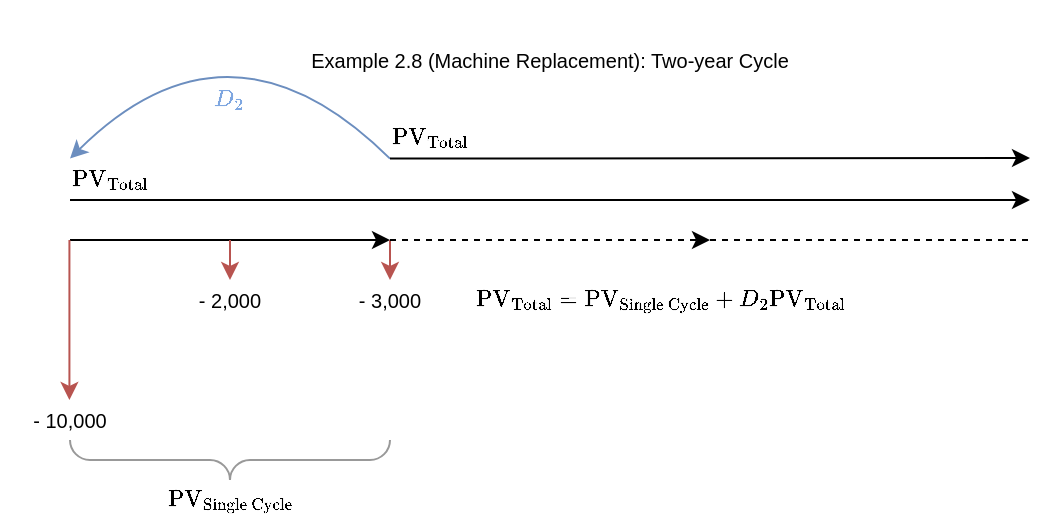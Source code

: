 <mxfile version="14.6.13" type="device"><diagram id="T1jMrbyE1-RtaBRzkEZl" name="Page-1"><mxGraphModel dx="981" dy="567" grid="1" gridSize="10" guides="1" tooltips="1" connect="1" arrows="1" fold="1" page="1" pageScale="1" pageWidth="850" pageHeight="1100" math="1" shadow="0"><root><mxCell id="0"/><mxCell id="1" parent="0"/><mxCell id="_q1qQU9iH7HfAkX78K_h-50" value="" style="group" vertex="1" connectable="0" parent="1"><mxGeometry x="180" y="480" width="500" height="260" as="geometry"/></mxCell><mxCell id="_q1qQU9iH7HfAkX78K_h-20" value="" style="curved=1;endArrow=classic;html=1;fontSize=10;fillColor=#dae8fc;strokeColor=#6c8ebf;" edge="1" parent="_q1qQU9iH7HfAkX78K_h-50"><mxGeometry x="-60" y="-120.69" width="50" height="50" as="geometry"><mxPoint x="180" y="79.31" as="sourcePoint"/><mxPoint x="20" y="79.31" as="targetPoint"/><Array as="points"><mxPoint x="100"/></Array></mxGeometry></mxCell><mxCell id="_q1qQU9iH7HfAkX78K_h-29" value="" style="endArrow=classic;html=1;fontSize=10;" edge="1" parent="_q1qQU9iH7HfAkX78K_h-50"><mxGeometry x="-60" y="-80" width="50" height="50" as="geometry"><mxPoint x="20" y="120" as="sourcePoint"/><mxPoint x="180" y="120" as="targetPoint"/></mxGeometry></mxCell><mxCell id="_q1qQU9iH7HfAkX78K_h-30" value="" style="endArrow=classic;html=1;fillColor=#f8cecc;strokeColor=#b85450;" edge="1" parent="_q1qQU9iH7HfAkX78K_h-50"><mxGeometry x="-60.29" y="-80" width="50" height="50" as="geometry"><mxPoint x="19.71" y="120" as="sourcePoint"/><mxPoint x="19.71" y="200" as="targetPoint"/></mxGeometry></mxCell><mxCell id="_q1qQU9iH7HfAkX78K_h-31" value="- 10,000" style="text;html=1;strokeColor=none;fillColor=none;align=center;verticalAlign=middle;whiteSpace=wrap;rounded=0;fontSize=10;" vertex="1" parent="_q1qQU9iH7HfAkX78K_h-50"><mxGeometry y="200" width="40" height="20" as="geometry"/></mxCell><mxCell id="_q1qQU9iH7HfAkX78K_h-32" value="" style="endArrow=classic;html=1;fillColor=#f8cecc;strokeColor=#b85450;" edge="1" parent="_q1qQU9iH7HfAkX78K_h-50"><mxGeometry x="-60" y="-80" width="50" height="50" as="geometry"><mxPoint x="100" y="120" as="sourcePoint"/><mxPoint x="100" y="140" as="targetPoint"/><Array as="points"><mxPoint x="100" y="130"/></Array></mxGeometry></mxCell><mxCell id="_q1qQU9iH7HfAkX78K_h-33" value="- 2,000" style="text;html=1;strokeColor=none;fillColor=none;align=center;verticalAlign=middle;whiteSpace=wrap;rounded=0;fontSize=10;" vertex="1" parent="_q1qQU9iH7HfAkX78K_h-50"><mxGeometry x="80" y="140" width="40" height="20" as="geometry"/></mxCell><mxCell id="_q1qQU9iH7HfAkX78K_h-34" value="" style="endArrow=classic;html=1;fillColor=#f8cecc;strokeColor=#b85450;" edge="1" parent="_q1qQU9iH7HfAkX78K_h-50"><mxGeometry x="20" y="-80" width="50" height="50" as="geometry"><mxPoint x="180" y="120" as="sourcePoint"/><mxPoint x="180" y="140" as="targetPoint"/><Array as="points"><mxPoint x="180" y="130"/></Array></mxGeometry></mxCell><mxCell id="_q1qQU9iH7HfAkX78K_h-35" value="- 3,000" style="text;html=1;strokeColor=none;fillColor=none;align=center;verticalAlign=middle;whiteSpace=wrap;rounded=0;fontSize=10;" vertex="1" parent="_q1qQU9iH7HfAkX78K_h-50"><mxGeometry x="160" y="140" width="40" height="20" as="geometry"/></mxCell><mxCell id="_q1qQU9iH7HfAkX78K_h-36" value="" style="verticalLabelPosition=bottom;shadow=0;dashed=0;align=center;html=1;verticalAlign=top;strokeWidth=1;shape=mxgraph.mockup.markup.curlyBrace;strokeColor=#999999;flipH=1;flipV=1;" vertex="1" parent="_q1qQU9iH7HfAkX78K_h-50"><mxGeometry x="20" y="220" width="160" height="20" as="geometry"/></mxCell><mxCell id="_q1qQU9iH7HfAkX78K_h-38" value="&lt;span style=&quot;font-size: 10px&quot;&gt;$$\text{PV}_{\text{Single Cycle}} $$&lt;/span&gt;" style="text;html=1;strokeColor=none;fillColor=none;align=center;verticalAlign=middle;whiteSpace=wrap;rounded=0;" vertex="1" parent="_q1qQU9iH7HfAkX78K_h-50"><mxGeometry x="20" y="240" width="160" height="20" as="geometry"/></mxCell><mxCell id="_q1qQU9iH7HfAkX78K_h-39" value="" style="endArrow=classic;html=1;fontSize=10;dashed=1;" edge="1" parent="_q1qQU9iH7HfAkX78K_h-50"><mxGeometry x="100" y="-80" width="50" height="50" as="geometry"><mxPoint x="180" y="120" as="sourcePoint"/><mxPoint x="340" y="120" as="targetPoint"/></mxGeometry></mxCell><mxCell id="_q1qQU9iH7HfAkX78K_h-40" value="" style="endArrow=none;html=1;fontSize=10;dashed=1;endFill=0;" edge="1" parent="_q1qQU9iH7HfAkX78K_h-50"><mxGeometry x="260" y="-80" width="50" height="50" as="geometry"><mxPoint x="340" y="120" as="sourcePoint"/><mxPoint x="500" y="120" as="targetPoint"/></mxGeometry></mxCell><mxCell id="_q1qQU9iH7HfAkX78K_h-41" value="$$\text{PV}_{\text{Total}}&lt;br&gt;&amp;nbsp;$$" style="text;html=1;strokeColor=none;fillColor=none;align=center;verticalAlign=middle;whiteSpace=wrap;rounded=0;fontSize=10;" vertex="1" parent="_q1qQU9iH7HfAkX78K_h-50"><mxGeometry x="20" y="80" width="40" height="20" as="geometry"/></mxCell><mxCell id="_q1qQU9iH7HfAkX78K_h-42" value="" style="endArrow=classic;html=1;fontSize=10;" edge="1" parent="_q1qQU9iH7HfAkX78K_h-50"><mxGeometry x="-60" y="-100" width="50" height="50" as="geometry"><mxPoint x="20" y="100" as="sourcePoint"/><mxPoint x="500" y="100" as="targetPoint"/></mxGeometry></mxCell><mxCell id="_q1qQU9iH7HfAkX78K_h-43" value="$$\text{PV}_{\text{Total}}&lt;br&gt;&amp;nbsp;$$" style="text;html=1;strokeColor=none;fillColor=none;align=center;verticalAlign=middle;whiteSpace=wrap;rounded=0;fontSize=10;" vertex="1" parent="_q1qQU9iH7HfAkX78K_h-50"><mxGeometry x="180" y="59.31" width="40" height="20" as="geometry"/></mxCell><mxCell id="_q1qQU9iH7HfAkX78K_h-44" value="" style="endArrow=classic;html=1;fontSize=10;" edge="1" parent="_q1qQU9iH7HfAkX78K_h-50"><mxGeometry x="100" y="-120.69" width="50" height="50" as="geometry"><mxPoint x="180" y="79.31" as="sourcePoint"/><mxPoint x="500" y="79" as="targetPoint"/></mxGeometry></mxCell><mxCell id="_q1qQU9iH7HfAkX78K_h-47" value="Example 2.8 (Machine Replacement): Two-year Cycle" style="text;html=1;strokeColor=none;fillColor=none;align=center;verticalAlign=middle;whiteSpace=wrap;rounded=0;fontSize=10;fontColor=#000000;" vertex="1" parent="_q1qQU9iH7HfAkX78K_h-50"><mxGeometry x="20" y="20" width="480" height="20" as="geometry"/></mxCell><mxCell id="_q1qQU9iH7HfAkX78K_h-48" value="$$D_2$$" style="text;html=1;strokeColor=none;fillColor=none;align=center;verticalAlign=middle;whiteSpace=wrap;rounded=0;fontSize=10;fontColor=#7EA6E0;" vertex="1" parent="_q1qQU9iH7HfAkX78K_h-50"><mxGeometry x="90" y="40" width="20" height="20" as="geometry"/></mxCell><mxCell id="_q1qQU9iH7HfAkX78K_h-49" value="$$\text{PV}_{\text{Total}} = \text{PV}_{\text{Single Cycle}}&lt;br&gt;+ D_2\text{PV}_{\text{Total}}&lt;br&gt;&amp;nbsp;$$" style="text;html=1;strokeColor=none;fillColor=none;align=center;verticalAlign=middle;whiteSpace=wrap;rounded=0;fontSize=10;" vertex="1" parent="_q1qQU9iH7HfAkX78K_h-50"><mxGeometry x="220" y="140" width="190" height="20" as="geometry"/></mxCell></root></mxGraphModel></diagram></mxfile>